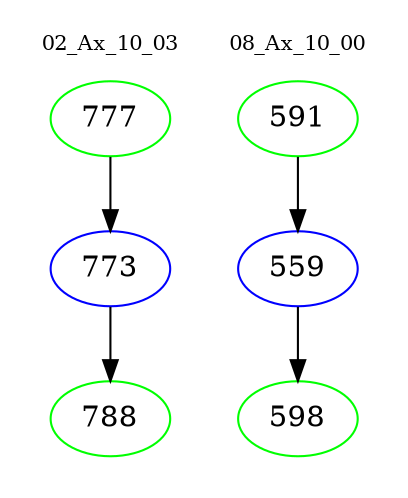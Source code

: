 digraph{
subgraph cluster_0 {
color = white
label = "02_Ax_10_03";
fontsize=10;
T0_777 [label="777", color="green"]
T0_777 -> T0_773 [color="black"]
T0_773 [label="773", color="blue"]
T0_773 -> T0_788 [color="black"]
T0_788 [label="788", color="green"]
}
subgraph cluster_1 {
color = white
label = "08_Ax_10_00";
fontsize=10;
T1_591 [label="591", color="green"]
T1_591 -> T1_559 [color="black"]
T1_559 [label="559", color="blue"]
T1_559 -> T1_598 [color="black"]
T1_598 [label="598", color="green"]
}
}
